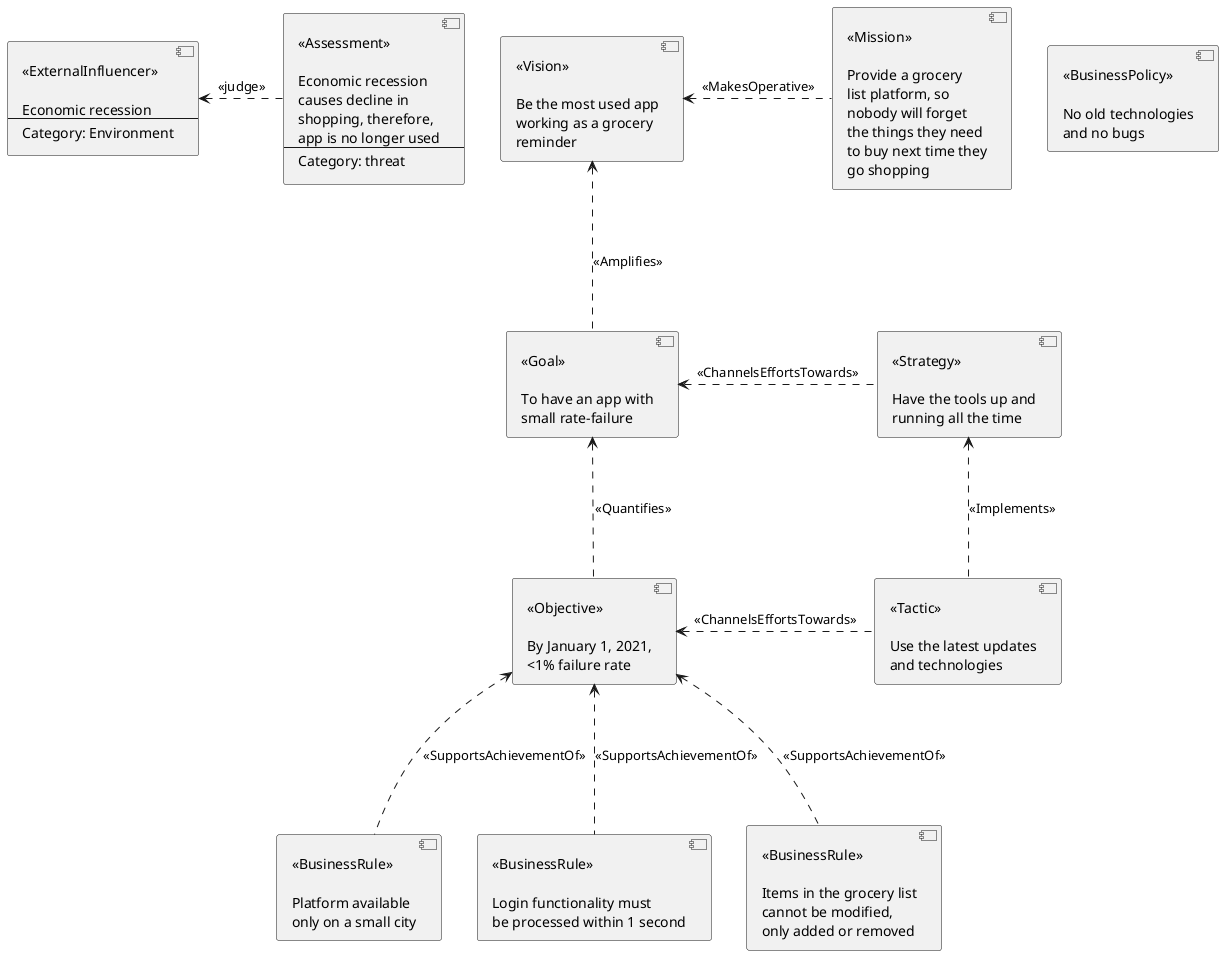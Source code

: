 @startuml
component Vision [
<<Vision>>

Be the most used app
working as a grocery
reminder
]

component Mission [
<<Mission>>

Provide a grocery
list platform, so
nobody will forget
the things they need
to buy next time they
go shopping
]

component Goal [
<<Goal>>

To have an app with
small rate-failure
]

component Strategy [
<<Strategy>>

Have the tools up and
running all the time
]

component Objective [
<<Objective>>

By January 1, 2021,
<1% failure rate
]

component Tactic [
<<Tactic>>

Use the latest updates
and technologies
]

component BusinessRule [
<<BusinessRule>>

Platform available
only on a small city
]

component LoginBusinessRule [
<<BusinessRule>>

Login functionality must
be processed within 1 second
]

component GroceryListBusinessRule [
<<BusinessRule>>

Items in the grocery list
cannot be modified,
only added or removed
]

component ExternalInfluencer [
<<ExternalInfluencer>>

Economic recession
--
Category: Environment
]

component Assessment [
<<Assessment>>

Economic recession
causes decline in
shopping, therefore,
app is no longer used
--
Category: threat
]

component BusinessPolicy [
<<BusinessPolicy>>

No old technologies
and no bugs
]

[Mission] -left..> [Vision] : <<MakesOperative>>
[Goal] -up..> [Vision] : <<Amplifies>>
[Strategy] -left..> [Goal] : <<ChannelsEffortsTowards>>
[Objective] -up..> [Goal] : <<Quantifies>>
[Tactic] -left..> [Objective] : <<ChannelsEffortsTowards>>
[Tactic] -up..> [Strategy] : <<Implements>>
[BusinessRule] -up..> [Objective] : <<SupportsAchievementOf>>
[LoginBusinessRule] -up..> [Objective] : <<SupportsAchievementOf>>
[GroceryListBusinessRule] -up..> [Objective] : <<SupportsAchievementOf>>
[Assessment] -left..> [ExternalInfluencer] : <<judge>>

@enduml
